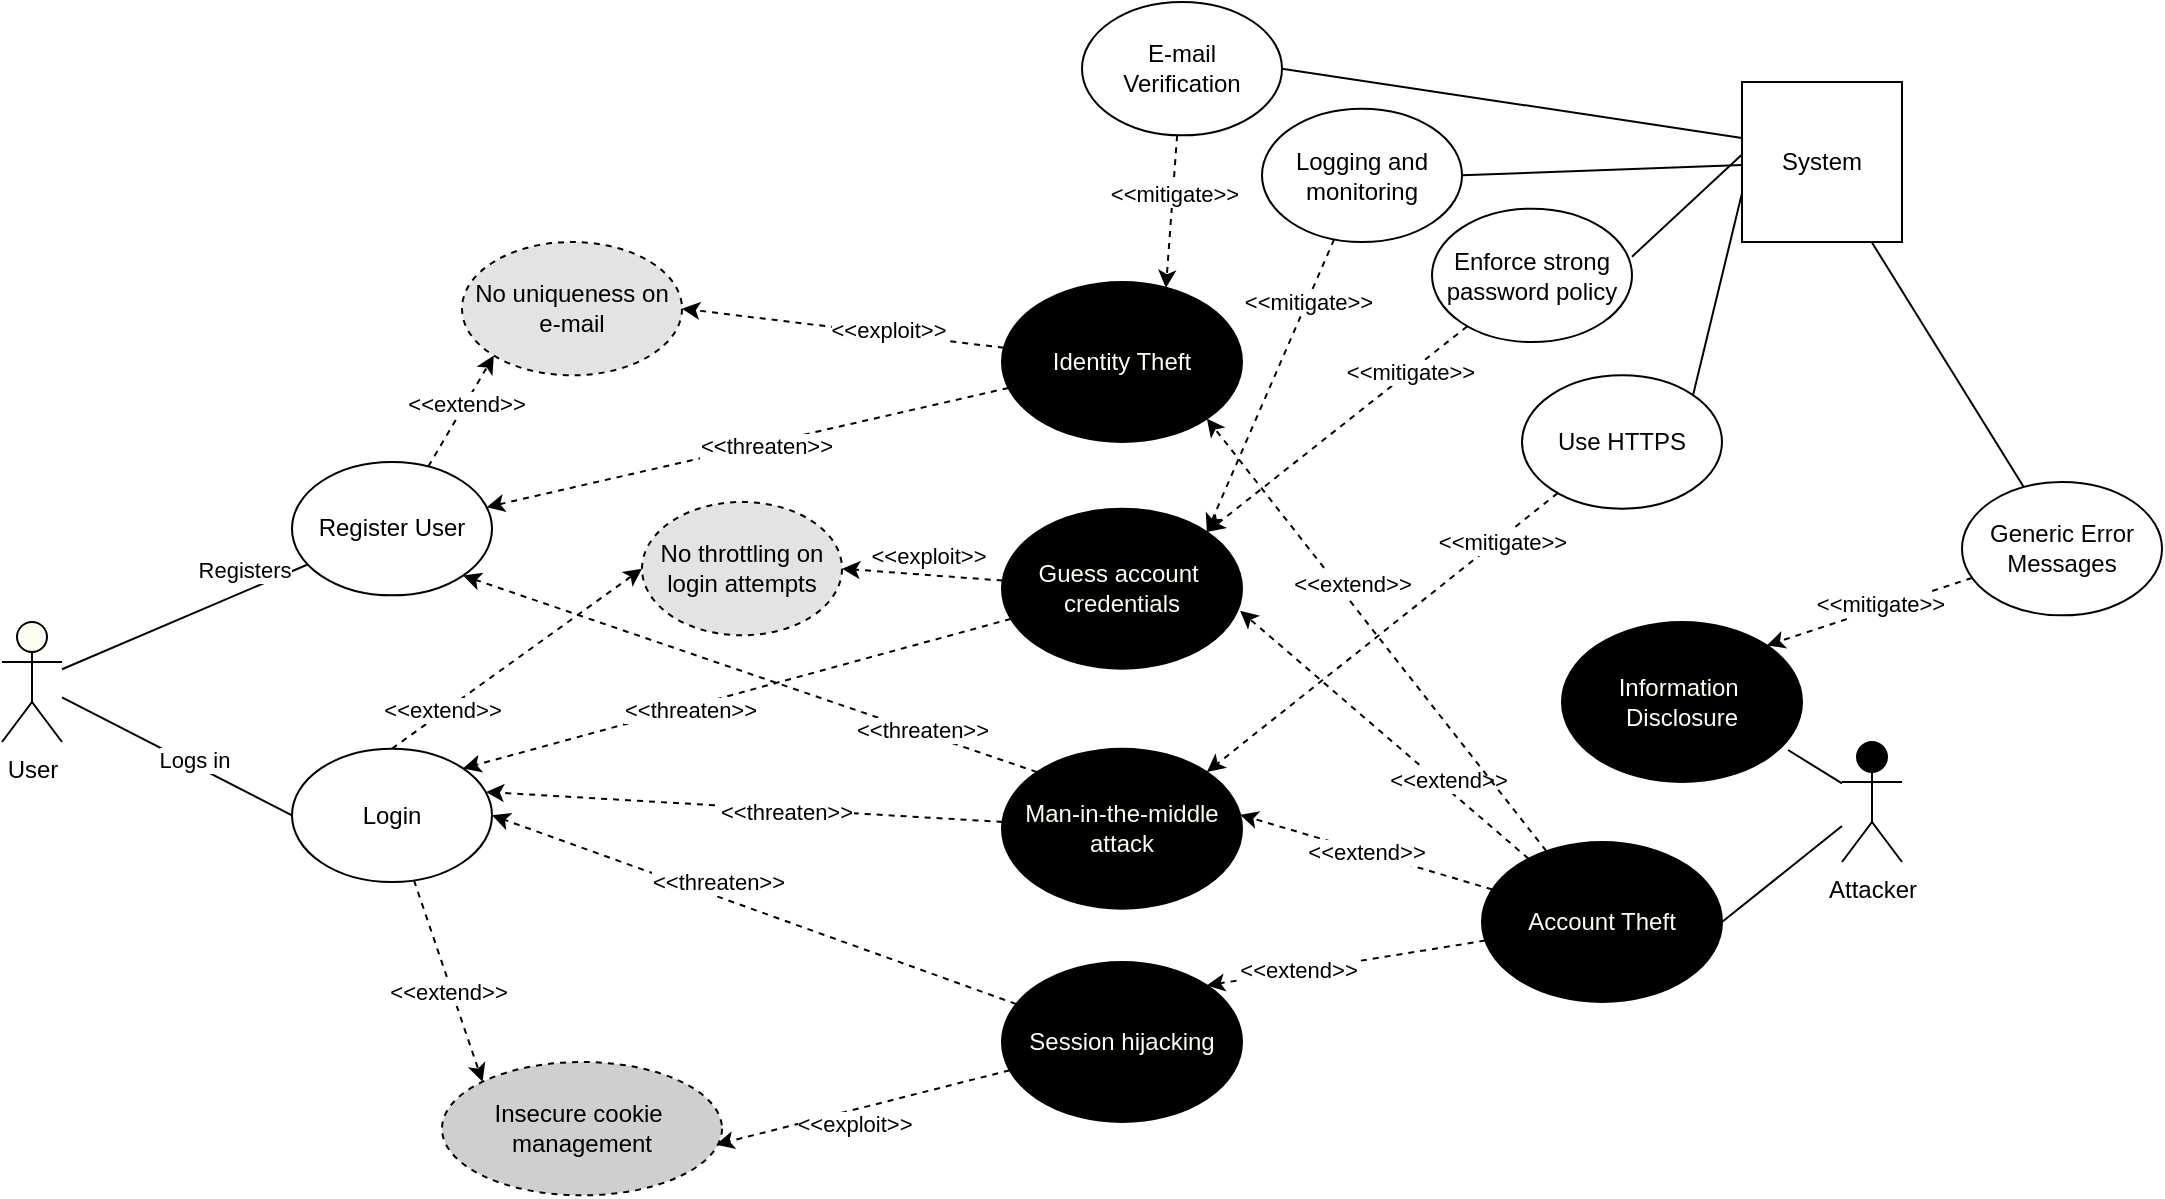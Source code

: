 <mxfile version="14.6.11" type="github">
  <diagram id="ryVlB7PdQjzx0bgTUUh0" name="Page-1">
    <mxGraphModel dx="1287" dy="754" grid="1" gridSize="10" guides="1" tooltips="1" connect="1" arrows="1" fold="1" page="1" pageScale="1" pageWidth="1654" pageHeight="1169" math="0" shadow="0">
      <root>
        <mxCell id="0" />
        <mxCell id="1" parent="0" />
        <mxCell id="sZjGSIEbr4CvCZts8M8v-53" style="edgeStyle=none;rounded=0;orthogonalLoop=1;jettySize=auto;html=1;entryX=1;entryY=0.5;entryDx=0;entryDy=0;endArrow=none;endFill=0;" parent="1" source="sZjGSIEbr4CvCZts8M8v-1" target="sZjGSIEbr4CvCZts8M8v-14" edge="1">
          <mxGeometry relative="1" as="geometry" />
        </mxCell>
        <mxCell id="Xejvp9J6sHZH6csEbWsi-18" style="edgeStyle=none;rounded=0;orthogonalLoop=1;jettySize=auto;html=1;entryX=0.942;entryY=0.8;entryDx=0;entryDy=0;entryPerimeter=0;endArrow=none;endFill=0;" parent="1" source="sZjGSIEbr4CvCZts8M8v-1" target="Xejvp9J6sHZH6csEbWsi-17" edge="1">
          <mxGeometry relative="1" as="geometry" />
        </mxCell>
        <mxCell id="sZjGSIEbr4CvCZts8M8v-1" value="Attacker" style="shape=umlActor;verticalLabelPosition=bottom;verticalAlign=top;html=1;outlineConnect=0;fillColor=#000000;" parent="1" vertex="1">
          <mxGeometry x="1230" y="380" width="30" height="60" as="geometry" />
        </mxCell>
        <mxCell id="sZjGSIEbr4CvCZts8M8v-20" style="edgeStyle=none;rounded=0;orthogonalLoop=1;jettySize=auto;html=1;endArrow=none;endFill=0;" parent="1" source="sZjGSIEbr4CvCZts8M8v-7" target="sZjGSIEbr4CvCZts8M8v-12" edge="1">
          <mxGeometry relative="1" as="geometry" />
        </mxCell>
        <mxCell id="sZjGSIEbr4CvCZts8M8v-21" value="Registers" style="edgeLabel;html=1;align=center;verticalAlign=middle;resizable=0;points=[];" parent="sZjGSIEbr4CvCZts8M8v-20" vertex="1" connectable="0">
          <mxGeometry x="0.382" y="-2" relative="1" as="geometry">
            <mxPoint x="4.63" y="-15.59" as="offset" />
          </mxGeometry>
        </mxCell>
        <mxCell id="sZjGSIEbr4CvCZts8M8v-22" style="edgeStyle=none;rounded=0;orthogonalLoop=1;jettySize=auto;html=1;entryX=0;entryY=0.5;entryDx=0;entryDy=0;endArrow=none;endFill=0;" parent="1" source="sZjGSIEbr4CvCZts8M8v-7" target="sZjGSIEbr4CvCZts8M8v-8" edge="1">
          <mxGeometry relative="1" as="geometry" />
        </mxCell>
        <mxCell id="sZjGSIEbr4CvCZts8M8v-25" value="Logs in" style="edgeLabel;html=1;align=center;verticalAlign=middle;resizable=0;points=[];" parent="sZjGSIEbr4CvCZts8M8v-22" vertex="1" connectable="0">
          <mxGeometry x="0.126" y="2" relative="1" as="geometry">
            <mxPoint as="offset" />
          </mxGeometry>
        </mxCell>
        <mxCell id="sZjGSIEbr4CvCZts8M8v-7" value="User" style="shape=umlActor;verticalLabelPosition=bottom;verticalAlign=top;html=1;outlineConnect=0;fillColor=#FBFFF2;" parent="1" vertex="1">
          <mxGeometry x="310" y="320.0" width="30" height="60" as="geometry" />
        </mxCell>
        <mxCell id="sZjGSIEbr4CvCZts8M8v-43" style="edgeStyle=none;rounded=0;orthogonalLoop=1;jettySize=auto;html=1;entryX=0;entryY=0.5;entryDx=0;entryDy=0;dashed=1;exitX=0.5;exitY=0;exitDx=0;exitDy=0;" parent="1" source="sZjGSIEbr4CvCZts8M8v-8" target="sZjGSIEbr4CvCZts8M8v-42" edge="1">
          <mxGeometry relative="1" as="geometry" />
        </mxCell>
        <mxCell id="sZjGSIEbr4CvCZts8M8v-50" value="&amp;lt;&amp;lt;extend&amp;gt;&amp;gt;" style="edgeLabel;html=1;align=center;verticalAlign=middle;resizable=0;points=[];" parent="sZjGSIEbr4CvCZts8M8v-43" vertex="1" connectable="0">
          <mxGeometry x="-0.451" y="2" relative="1" as="geometry">
            <mxPoint x="-8.9" y="6.52" as="offset" />
          </mxGeometry>
        </mxCell>
        <mxCell id="sZjGSIEbr4CvCZts8M8v-70" style="edgeStyle=none;rounded=0;orthogonalLoop=1;jettySize=auto;html=1;dashed=1;entryX=0;entryY=0;entryDx=0;entryDy=0;" parent="1" source="sZjGSIEbr4CvCZts8M8v-8" target="sZjGSIEbr4CvCZts8M8v-71" edge="1">
          <mxGeometry relative="1" as="geometry">
            <mxPoint x="625" y="480" as="targetPoint" />
          </mxGeometry>
        </mxCell>
        <mxCell id="sZjGSIEbr4CvCZts8M8v-73" value="&amp;lt;&amp;lt;extend&amp;gt;&amp;gt;" style="edgeLabel;html=1;align=center;verticalAlign=middle;resizable=0;points=[];" parent="sZjGSIEbr4CvCZts8M8v-70" vertex="1" connectable="0">
          <mxGeometry x="0.284" y="2" relative="1" as="geometry">
            <mxPoint x="-7.43" y="-8.83" as="offset" />
          </mxGeometry>
        </mxCell>
        <mxCell id="sZjGSIEbr4CvCZts8M8v-8" value="Login" style="ellipse;whiteSpace=wrap;html=1;" parent="1" vertex="1">
          <mxGeometry x="455" y="383.33" width="100" height="66.67" as="geometry" />
        </mxCell>
        <mxCell id="dVIonwqCxStYmmZDMTs0-17" style="edgeStyle=none;rounded=0;orthogonalLoop=1;jettySize=auto;html=1;entryX=0.97;entryY=0.325;entryDx=0;entryDy=0;dashed=1;endArrow=classic;endFill=1;entryPerimeter=0;" parent="1" source="sZjGSIEbr4CvCZts8M8v-11" target="sZjGSIEbr4CvCZts8M8v-8" edge="1">
          <mxGeometry relative="1" as="geometry" />
        </mxCell>
        <mxCell id="dVIonwqCxStYmmZDMTs0-18" value="&amp;lt;&amp;lt;threaten&amp;gt;&amp;gt;" style="edgeLabel;html=1;align=center;verticalAlign=middle;resizable=0;points=[];" parent="dVIonwqCxStYmmZDMTs0-17" vertex="1" connectable="0">
          <mxGeometry x="-0.162" y="2" relative="1" as="geometry">
            <mxPoint y="-1" as="offset" />
          </mxGeometry>
        </mxCell>
        <mxCell id="sZjGSIEbr4CvCZts8M8v-11" value="&lt;font color=&quot;#fbfff2&quot;&gt;Man-in-the-middle&lt;br&gt;attack&lt;br&gt;&lt;/font&gt;" style="ellipse;whiteSpace=wrap;html=1;fillColor=#000000;" parent="1" vertex="1">
          <mxGeometry x="810" y="383.33" width="120" height="80" as="geometry" />
        </mxCell>
        <mxCell id="Xejvp9J6sHZH6csEbWsi-5" style="rounded=0;orthogonalLoop=1;jettySize=auto;html=1;entryX=0;entryY=1;entryDx=0;entryDy=0;dashed=1;" parent="1" source="sZjGSIEbr4CvCZts8M8v-12" target="Xejvp9J6sHZH6csEbWsi-4" edge="1">
          <mxGeometry relative="1" as="geometry" />
        </mxCell>
        <mxCell id="Xejvp9J6sHZH6csEbWsi-6" value="&amp;lt;&amp;lt;extend&amp;gt;&amp;gt;" style="edgeLabel;html=1;align=center;verticalAlign=middle;resizable=0;points=[];" parent="Xejvp9J6sHZH6csEbWsi-5" vertex="1" connectable="0">
          <mxGeometry x="0.142" relative="1" as="geometry">
            <mxPoint as="offset" />
          </mxGeometry>
        </mxCell>
        <mxCell id="sZjGSIEbr4CvCZts8M8v-12" value="Register User" style="ellipse;whiteSpace=wrap;html=1;" parent="1" vertex="1">
          <mxGeometry x="455" y="240" width="100" height="66.67" as="geometry" />
        </mxCell>
        <mxCell id="dVIonwqCxStYmmZDMTs0-7" style="edgeStyle=none;rounded=0;orthogonalLoop=1;jettySize=auto;html=1;entryX=1;entryY=0;entryDx=0;entryDy=0;endArrow=classic;endFill=1;dashed=1;" parent="1" source="sZjGSIEbr4CvCZts8M8v-13" target="sZjGSIEbr4CvCZts8M8v-11" edge="1">
          <mxGeometry relative="1" as="geometry" />
        </mxCell>
        <mxCell id="dVIonwqCxStYmmZDMTs0-8" value="&amp;lt;&amp;lt;mitigate&amp;gt;&amp;gt;" style="edgeLabel;html=1;align=center;verticalAlign=middle;resizable=0;points=[];" parent="dVIonwqCxStYmmZDMTs0-7" vertex="1" connectable="0">
          <mxGeometry x="-0.669" y="1" relative="1" as="geometry">
            <mxPoint as="offset" />
          </mxGeometry>
        </mxCell>
        <mxCell id="sZjGSIEbr4CvCZts8M8v-13" value="Use HTTPS" style="ellipse;whiteSpace=wrap;html=1;" parent="1" vertex="1">
          <mxGeometry x="1070" y="196.67" width="100" height="66.67" as="geometry" />
        </mxCell>
        <mxCell id="sZjGSIEbr4CvCZts8M8v-47" value="&amp;lt;&amp;lt;extend&amp;gt;&amp;gt;" style="edgeStyle=none;rounded=0;orthogonalLoop=1;jettySize=auto;html=1;entryX=0.992;entryY=0.638;entryDx=0;entryDy=0;entryPerimeter=0;dashed=1;" parent="1" source="sZjGSIEbr4CvCZts8M8v-14" target="sZjGSIEbr4CvCZts8M8v-29" edge="1">
          <mxGeometry x="-0.416" y="-3" relative="1" as="geometry">
            <mxPoint y="-1" as="offset" />
          </mxGeometry>
        </mxCell>
        <mxCell id="sZjGSIEbr4CvCZts8M8v-48" value="&amp;lt;&amp;lt;extend&amp;gt;&amp;gt;" style="edgeStyle=none;rounded=0;orthogonalLoop=1;jettySize=auto;html=1;entryX=0.992;entryY=0.413;entryDx=0;entryDy=0;entryPerimeter=0;dashed=1;" parent="1" source="sZjGSIEbr4CvCZts8M8v-14" target="sZjGSIEbr4CvCZts8M8v-11" edge="1">
          <mxGeometry relative="1" as="geometry" />
        </mxCell>
        <mxCell id="sZjGSIEbr4CvCZts8M8v-51" style="edgeStyle=none;rounded=0;orthogonalLoop=1;jettySize=auto;html=1;entryX=1;entryY=0;entryDx=0;entryDy=0;dashed=1;" parent="1" source="sZjGSIEbr4CvCZts8M8v-14" target="sZjGSIEbr4CvCZts8M8v-46" edge="1">
          <mxGeometry relative="1" as="geometry" />
        </mxCell>
        <mxCell id="sZjGSIEbr4CvCZts8M8v-52" value="&amp;lt;&amp;lt;extend&amp;gt;&amp;gt;" style="edgeLabel;html=1;align=center;verticalAlign=middle;resizable=0;points=[];" parent="sZjGSIEbr4CvCZts8M8v-51" vertex="1" connectable="0">
          <mxGeometry x="0.337" y="-1" relative="1" as="geometry">
            <mxPoint as="offset" />
          </mxGeometry>
        </mxCell>
        <mxCell id="sZjGSIEbr4CvCZts8M8v-95" style="edgeStyle=none;rounded=0;orthogonalLoop=1;jettySize=auto;html=1;dashed=1;entryX=1;entryY=1;entryDx=0;entryDy=0;" parent="1" source="sZjGSIEbr4CvCZts8M8v-14" target="sZjGSIEbr4CvCZts8M8v-86" edge="1">
          <mxGeometry relative="1" as="geometry">
            <mxPoint x="1085" y="320" as="targetPoint" />
          </mxGeometry>
        </mxCell>
        <mxCell id="sZjGSIEbr4CvCZts8M8v-96" value="&amp;lt;&amp;lt;extend&amp;gt;&amp;gt;" style="edgeLabel;html=1;align=center;verticalAlign=middle;resizable=0;points=[];" parent="sZjGSIEbr4CvCZts8M8v-95" vertex="1" connectable="0">
          <mxGeometry x="-0.04" y="4" relative="1" as="geometry">
            <mxPoint x="-12.91" y="-32.57" as="offset" />
          </mxGeometry>
        </mxCell>
        <mxCell id="sZjGSIEbr4CvCZts8M8v-14" value="&lt;font color=&quot;#fbfff2&quot;&gt;Account Theft&lt;br&gt;&lt;/font&gt;" style="ellipse;whiteSpace=wrap;html=1;fillColor=#000000;" parent="1" vertex="1">
          <mxGeometry x="1050" y="430" width="120" height="80" as="geometry" />
        </mxCell>
        <mxCell id="sZjGSIEbr4CvCZts8M8v-82" style="edgeStyle=none;rounded=0;orthogonalLoop=1;jettySize=auto;html=1;entryX=1;entryY=0.36;entryDx=0;entryDy=0;entryPerimeter=0;endArrow=none;endFill=0;" parent="1" target="sZjGSIEbr4CvCZts8M8v-28" edge="1">
          <mxGeometry relative="1" as="geometry">
            <mxPoint x="1180" y="86.286" as="sourcePoint" />
          </mxGeometry>
        </mxCell>
        <mxCell id="sZjGSIEbr4CvCZts8M8v-88" style="edgeStyle=none;rounded=0;orthogonalLoop=1;jettySize=auto;html=1;entryX=1;entryY=0.5;entryDx=0;entryDy=0;endArrow=none;endFill=0;" parent="1" target="sZjGSIEbr4CvCZts8M8v-84" edge="1">
          <mxGeometry relative="1" as="geometry">
            <mxPoint x="1180" y="77.949" as="sourcePoint" />
          </mxGeometry>
        </mxCell>
        <mxCell id="dVIonwqCxStYmmZDMTs0-6" style="rounded=0;orthogonalLoop=1;jettySize=auto;html=1;entryX=1;entryY=0;entryDx=0;entryDy=0;endArrow=none;endFill=0;" parent="1" target="sZjGSIEbr4CvCZts8M8v-13" edge="1">
          <mxGeometry relative="1" as="geometry">
            <mxPoint x="1180" y="105.567" as="sourcePoint" />
          </mxGeometry>
        </mxCell>
        <mxCell id="sZjGSIEbr4CvCZts8M8v-34" style="edgeStyle=none;rounded=0;orthogonalLoop=1;jettySize=auto;html=1;entryX=1;entryY=0;entryDx=0;entryDy=0;dashed=1;" parent="1" source="sZjGSIEbr4CvCZts8M8v-28" target="sZjGSIEbr4CvCZts8M8v-29" edge="1">
          <mxGeometry relative="1" as="geometry" />
        </mxCell>
        <mxCell id="sZjGSIEbr4CvCZts8M8v-35" value="&amp;lt;&amp;lt;mitigate&amp;gt;&amp;gt;" style="edgeLabel;html=1;align=center;verticalAlign=middle;resizable=0;points=[];" parent="sZjGSIEbr4CvCZts8M8v-34" vertex="1" connectable="0">
          <mxGeometry x="-0.385" y="-1" relative="1" as="geometry">
            <mxPoint x="11.26" y="-8.32" as="offset" />
          </mxGeometry>
        </mxCell>
        <mxCell id="sZjGSIEbr4CvCZts8M8v-28" value="Enforce strong&lt;br&gt;password policy" style="ellipse;whiteSpace=wrap;html=1;" parent="1" vertex="1">
          <mxGeometry x="1025" y="113.33" width="100" height="66.67" as="geometry" />
        </mxCell>
        <mxCell id="sZjGSIEbr4CvCZts8M8v-62" style="edgeStyle=none;rounded=0;orthogonalLoop=1;jettySize=auto;html=1;entryX=1;entryY=0.5;entryDx=0;entryDy=0;dashed=1;" parent="1" source="sZjGSIEbr4CvCZts8M8v-29" target="sZjGSIEbr4CvCZts8M8v-42" edge="1">
          <mxGeometry relative="1" as="geometry" />
        </mxCell>
        <mxCell id="sZjGSIEbr4CvCZts8M8v-63" value="&amp;lt;&amp;lt;exploit&amp;gt;&amp;gt;" style="edgeLabel;html=1;align=center;verticalAlign=middle;resizable=0;points=[];" parent="sZjGSIEbr4CvCZts8M8v-62" vertex="1" connectable="0">
          <mxGeometry x="0.275" y="-1" relative="1" as="geometry">
            <mxPoint x="13.87" y="-7.47" as="offset" />
          </mxGeometry>
        </mxCell>
        <mxCell id="dVIonwqCxStYmmZDMTs0-19" style="edgeStyle=none;rounded=0;orthogonalLoop=1;jettySize=auto;html=1;dashed=1;endArrow=classic;endFill=1;entryX=1;entryY=0;entryDx=0;entryDy=0;" parent="1" source="sZjGSIEbr4CvCZts8M8v-29" target="sZjGSIEbr4CvCZts8M8v-8" edge="1">
          <mxGeometry relative="1" as="geometry" />
        </mxCell>
        <mxCell id="dVIonwqCxStYmmZDMTs0-20" value="&amp;lt;&amp;lt;threaten&amp;gt;&amp;gt;" style="edgeLabel;html=1;align=center;verticalAlign=middle;resizable=0;points=[];" parent="dVIonwqCxStYmmZDMTs0-19" vertex="1" connectable="0">
          <mxGeometry x="0.124" relative="1" as="geometry">
            <mxPoint x="-6.63" y="3.5" as="offset" />
          </mxGeometry>
        </mxCell>
        <mxCell id="sZjGSIEbr4CvCZts8M8v-29" value="&lt;font color=&quot;#fbfff2&quot;&gt;Guess account&amp;nbsp;&lt;br&gt;credentials&lt;br&gt;&lt;/font&gt;" style="ellipse;whiteSpace=wrap;html=1;fillColor=#000000;" parent="1" vertex="1">
          <mxGeometry x="810" y="263.33" width="120" height="80" as="geometry" />
        </mxCell>
        <mxCell id="sZjGSIEbr4CvCZts8M8v-42" value="No throttling on&lt;br&gt;login attempts" style="ellipse;whiteSpace=wrap;html=1;dashed=1;fillColor=#E3E3E3;" parent="1" vertex="1">
          <mxGeometry x="630" y="260.0" width="100" height="66.67" as="geometry" />
        </mxCell>
        <mxCell id="sZjGSIEbr4CvCZts8M8v-72" value="&amp;lt;&amp;lt;exploit&amp;gt;&amp;gt;" style="edgeStyle=none;rounded=0;orthogonalLoop=1;jettySize=auto;html=1;entryX=0.979;entryY=0.62;entryDx=0;entryDy=0;entryPerimeter=0;dashed=1;" parent="1" source="sZjGSIEbr4CvCZts8M8v-46" target="sZjGSIEbr4CvCZts8M8v-71" edge="1">
          <mxGeometry x="0.088" y="7" relative="1" as="geometry">
            <mxPoint as="offset" />
          </mxGeometry>
        </mxCell>
        <mxCell id="dVIonwqCxStYmmZDMTs0-15" style="edgeStyle=none;rounded=0;orthogonalLoop=1;jettySize=auto;html=1;entryX=1;entryY=0.5;entryDx=0;entryDy=0;dashed=1;endArrow=classic;endFill=1;" parent="1" source="sZjGSIEbr4CvCZts8M8v-46" target="sZjGSIEbr4CvCZts8M8v-8" edge="1">
          <mxGeometry relative="1" as="geometry" />
        </mxCell>
        <mxCell id="dVIonwqCxStYmmZDMTs0-16" value="&amp;lt;&amp;lt;threaten&amp;gt;&amp;gt;" style="edgeLabel;html=1;align=center;verticalAlign=middle;resizable=0;points=[];" parent="dVIonwqCxStYmmZDMTs0-15" vertex="1" connectable="0">
          <mxGeometry x="0.584" y="2" relative="1" as="geometry">
            <mxPoint x="59.13" y="11.72" as="offset" />
          </mxGeometry>
        </mxCell>
        <mxCell id="sZjGSIEbr4CvCZts8M8v-46" value="&lt;font color=&quot;#fbfff2&quot;&gt;Session hijacking&lt;br&gt;&lt;/font&gt;" style="ellipse;whiteSpace=wrap;html=1;fillColor=#000000;" parent="1" vertex="1">
          <mxGeometry x="810" y="490" width="120" height="80" as="geometry" />
        </mxCell>
        <mxCell id="sZjGSIEbr4CvCZts8M8v-71" value="Insecure cookie&amp;nbsp;&lt;br&gt;management" style="ellipse;whiteSpace=wrap;html=1;dashed=1;fillColor=#CFCFCF;" parent="1" vertex="1">
          <mxGeometry x="530" y="540" width="140" height="66.67" as="geometry" />
        </mxCell>
        <mxCell id="dVIonwqCxStYmmZDMTs0-10" style="edgeStyle=none;rounded=0;orthogonalLoop=1;jettySize=auto;html=1;entryX=0.683;entryY=0.038;entryDx=0;entryDy=0;entryPerimeter=0;endArrow=classic;endFill=1;dashed=1;" parent="1" source="sZjGSIEbr4CvCZts8M8v-84" target="sZjGSIEbr4CvCZts8M8v-86" edge="1">
          <mxGeometry relative="1" as="geometry" />
        </mxCell>
        <mxCell id="dVIonwqCxStYmmZDMTs0-22" value="&amp;lt;&amp;lt;mitigate&amp;gt;&amp;gt;" style="edgeLabel;html=1;align=center;verticalAlign=middle;resizable=0;points=[];" parent="dVIonwqCxStYmmZDMTs0-10" vertex="1" connectable="0">
          <mxGeometry x="-0.233" y="1" relative="1" as="geometry">
            <mxPoint x="-1" as="offset" />
          </mxGeometry>
        </mxCell>
        <mxCell id="sZjGSIEbr4CvCZts8M8v-84" value="E-mail &lt;br&gt;Verification" style="ellipse;whiteSpace=wrap;html=1;" parent="1" vertex="1">
          <mxGeometry x="850" y="10" width="100" height="66.67" as="geometry" />
        </mxCell>
        <mxCell id="oDKWI_df3i786pfNXXXN-1" style="rounded=0;orthogonalLoop=1;jettySize=auto;html=1;dashed=1;" parent="1" source="sZjGSIEbr4CvCZts8M8v-86" target="sZjGSIEbr4CvCZts8M8v-12" edge="1">
          <mxGeometry relative="1" as="geometry" />
        </mxCell>
        <mxCell id="oDKWI_df3i786pfNXXXN-2" value="&amp;lt;&amp;lt;threaten&amp;gt;&amp;gt;" style="edgeLabel;html=1;align=center;verticalAlign=middle;resizable=0;points=[];" parent="oDKWI_df3i786pfNXXXN-1" vertex="1" connectable="0">
          <mxGeometry x="-0.077" y="1" relative="1" as="geometry">
            <mxPoint x="-1" as="offset" />
          </mxGeometry>
        </mxCell>
        <mxCell id="Xejvp9J6sHZH6csEbWsi-7" style="edgeStyle=none;rounded=0;orthogonalLoop=1;jettySize=auto;html=1;entryX=1;entryY=0.5;entryDx=0;entryDy=0;dashed=1;" parent="1" source="sZjGSIEbr4CvCZts8M8v-86" target="Xejvp9J6sHZH6csEbWsi-4" edge="1">
          <mxGeometry relative="1" as="geometry" />
        </mxCell>
        <mxCell id="Xejvp9J6sHZH6csEbWsi-8" value="&amp;lt;&amp;lt;exploit&amp;gt;&amp;gt;" style="edgeLabel;html=1;align=center;verticalAlign=middle;resizable=0;points=[];" parent="Xejvp9J6sHZH6csEbWsi-7" vertex="1" connectable="0">
          <mxGeometry x="-0.277" y="-2" relative="1" as="geometry">
            <mxPoint as="offset" />
          </mxGeometry>
        </mxCell>
        <mxCell id="sZjGSIEbr4CvCZts8M8v-86" value="&lt;font color=&quot;#fbfff2&quot;&gt;Identity Theft&lt;br&gt;&lt;/font&gt;" style="ellipse;whiteSpace=wrap;html=1;fillColor=#000000;" parent="1" vertex="1">
          <mxGeometry x="810" y="150.0" width="120" height="80" as="geometry" />
        </mxCell>
        <mxCell id="oDKWI_df3i786pfNXXXN-3" style="edgeStyle=none;rounded=0;orthogonalLoop=1;jettySize=auto;html=1;entryX=1;entryY=1;entryDx=0;entryDy=0;dashed=1;endArrow=classic;endFill=1;exitX=0;exitY=0;exitDx=0;exitDy=0;" parent="1" source="sZjGSIEbr4CvCZts8M8v-11" target="sZjGSIEbr4CvCZts8M8v-12" edge="1">
          <mxGeometry relative="1" as="geometry">
            <mxPoint x="820.327" y="422.498" as="sourcePoint" />
            <mxPoint x="550.533" y="403.213" as="targetPoint" />
          </mxGeometry>
        </mxCell>
        <mxCell id="oDKWI_df3i786pfNXXXN-4" value="&amp;lt;&amp;lt;threaten&amp;gt;&amp;gt;" style="edgeLabel;html=1;align=center;verticalAlign=middle;resizable=0;points=[];" parent="oDKWI_df3i786pfNXXXN-3" vertex="1" connectable="0">
          <mxGeometry x="-0.162" y="2" relative="1" as="geometry">
            <mxPoint x="63.07" y="18.01" as="offset" />
          </mxGeometry>
        </mxCell>
        <mxCell id="Xejvp9J6sHZH6csEbWsi-16" style="edgeStyle=none;rounded=0;orthogonalLoop=1;jettySize=auto;html=1;endArrow=none;endFill=0;" parent="1" source="Xejvp9J6sHZH6csEbWsi-2" target="Xejvp9J6sHZH6csEbWsi-14" edge="1">
          <mxGeometry relative="1" as="geometry" />
        </mxCell>
        <mxCell id="VIDnNVtjnAr2OBecvX_p-3" style="rounded=0;orthogonalLoop=1;jettySize=auto;html=1;entryX=1;entryY=0.5;entryDx=0;entryDy=0;endArrow=none;endFill=0;" edge="1" parent="1" source="Xejvp9J6sHZH6csEbWsi-2" target="VIDnNVtjnAr2OBecvX_p-2">
          <mxGeometry relative="1" as="geometry" />
        </mxCell>
        <mxCell id="Xejvp9J6sHZH6csEbWsi-2" value="System" style="whiteSpace=wrap;html=1;aspect=fixed;" parent="1" vertex="1">
          <mxGeometry x="1180" y="50" width="80" height="80" as="geometry" />
        </mxCell>
        <mxCell id="Xejvp9J6sHZH6csEbWsi-4" value="No uniqueness on e-mail" style="ellipse;whiteSpace=wrap;html=1;dashed=1;fillColor=#E3E3E3;" parent="1" vertex="1">
          <mxGeometry x="540" y="130" width="110" height="66.67" as="geometry" />
        </mxCell>
        <mxCell id="Xejvp9J6sHZH6csEbWsi-19" style="edgeStyle=none;rounded=0;orthogonalLoop=1;jettySize=auto;html=1;entryX=1;entryY=0;entryDx=0;entryDy=0;endArrow=classic;endFill=1;dashed=1;" parent="1" source="Xejvp9J6sHZH6csEbWsi-14" target="Xejvp9J6sHZH6csEbWsi-17" edge="1">
          <mxGeometry relative="1" as="geometry" />
        </mxCell>
        <mxCell id="Xejvp9J6sHZH6csEbWsi-20" value="&amp;lt;&amp;lt;mitigate&amp;gt;&amp;gt;" style="edgeLabel;html=1;align=center;verticalAlign=middle;resizable=0;points=[];" parent="Xejvp9J6sHZH6csEbWsi-19" vertex="1" connectable="0">
          <mxGeometry x="-0.104" y="-2" relative="1" as="geometry">
            <mxPoint as="offset" />
          </mxGeometry>
        </mxCell>
        <mxCell id="Xejvp9J6sHZH6csEbWsi-14" value="Generic Error&lt;br&gt;Messages" style="ellipse;whiteSpace=wrap;html=1;" parent="1" vertex="1">
          <mxGeometry x="1290" y="250" width="100" height="66.67" as="geometry" />
        </mxCell>
        <mxCell id="Xejvp9J6sHZH6csEbWsi-17" value="&lt;font color=&quot;#fbfff2&quot;&gt;Information&amp;nbsp;&lt;br&gt;Disclosure&lt;br&gt;&lt;/font&gt;" style="ellipse;whiteSpace=wrap;html=1;fillColor=#000000;" parent="1" vertex="1">
          <mxGeometry x="1090" y="320" width="120" height="80" as="geometry" />
        </mxCell>
        <mxCell id="VIDnNVtjnAr2OBecvX_p-4" style="edgeStyle=none;rounded=0;orthogonalLoop=1;jettySize=auto;html=1;entryX=1;entryY=0;entryDx=0;entryDy=0;endArrow=classic;endFill=1;dashed=1;" edge="1" parent="1" source="VIDnNVtjnAr2OBecvX_p-2" target="sZjGSIEbr4CvCZts8M8v-29">
          <mxGeometry relative="1" as="geometry" />
        </mxCell>
        <mxCell id="VIDnNVtjnAr2OBecvX_p-5" value="&amp;lt;&amp;lt;mitigate&amp;gt;&amp;gt;" style="edgeLabel;html=1;align=center;verticalAlign=middle;resizable=0;points=[];" vertex="1" connectable="0" parent="VIDnNVtjnAr2OBecvX_p-4">
          <mxGeometry x="-0.575" relative="1" as="geometry">
            <mxPoint as="offset" />
          </mxGeometry>
        </mxCell>
        <mxCell id="VIDnNVtjnAr2OBecvX_p-2" value="Logging and monitoring" style="ellipse;whiteSpace=wrap;html=1;" vertex="1" parent="1">
          <mxGeometry x="940" y="63.33" width="100" height="66.67" as="geometry" />
        </mxCell>
      </root>
    </mxGraphModel>
  </diagram>
</mxfile>
